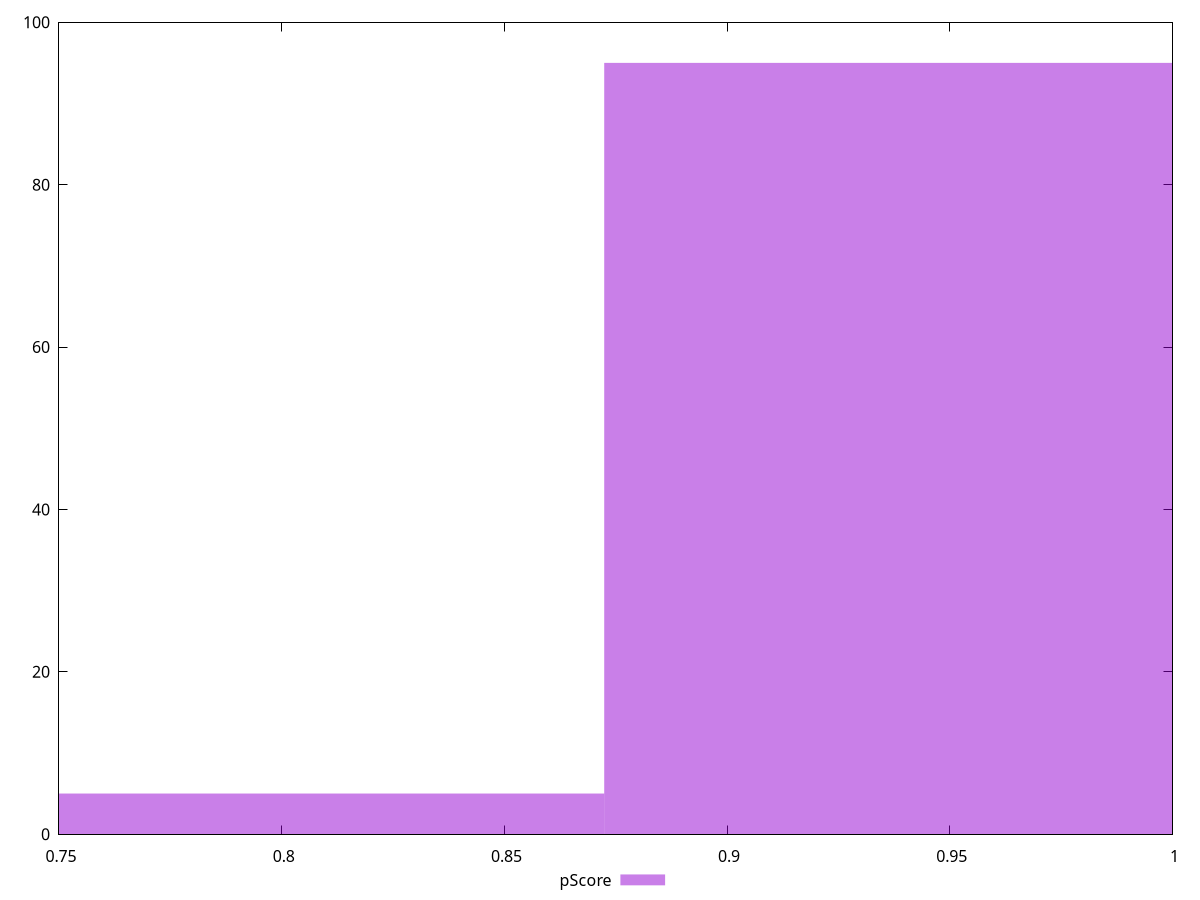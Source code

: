 reset

$pScore <<EOF
0.9395176809569461 95
0.8053008693916681 5
EOF

set key outside below
set boxwidth 0.134216811565278
set xrange [0.75:1]
set yrange [0:100]
set trange [0:100]
set style fill transparent solid 0.5 noborder
set terminal svg size 640, 490 enhanced background rgb 'white'
set output "report_00025_2021-02-22T21:38:55.199Z/unused-css-rules/samples/pages+cached/pScore/histogram.svg"

plot $pScore title "pScore" with boxes

reset
